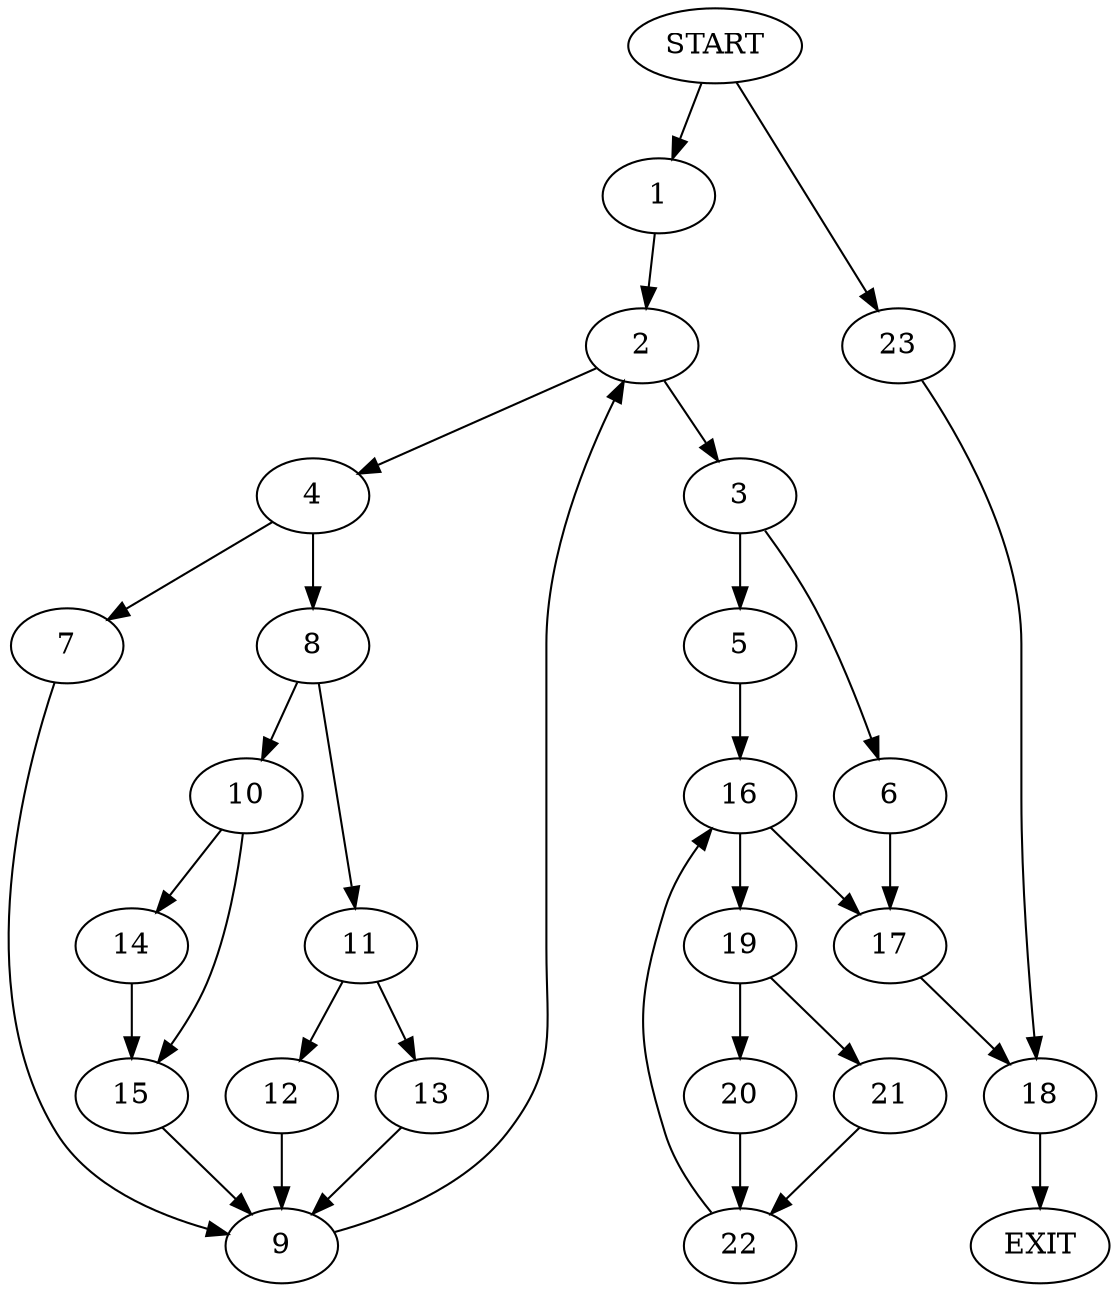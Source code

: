 digraph {
0 [label="START"]
24 [label="EXIT"]
0 -> 1
1 -> 2
2 -> 3
2 -> 4
3 -> 5
3 -> 6
4 -> 7
4 -> 8
7 -> 9
8 -> 10
8 -> 11
11 -> 12
11 -> 13
10 -> 14
10 -> 15
15 -> 9
14 -> 15
9 -> 2
13 -> 9
12 -> 9
5 -> 16
6 -> 17
17 -> 18
16 -> 17
16 -> 19
19 -> 20
19 -> 21
20 -> 22
21 -> 22
22 -> 16
18 -> 24
0 -> 23
23 -> 18
}
